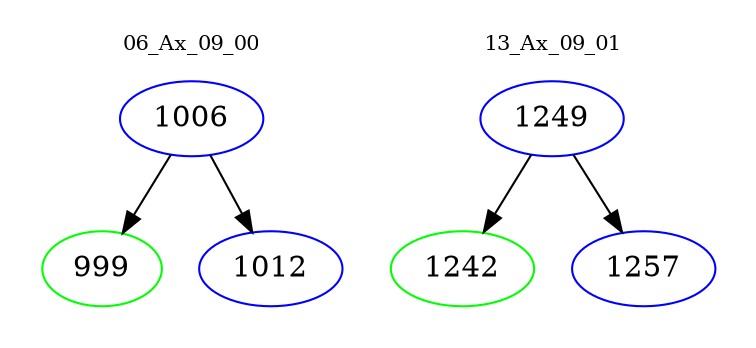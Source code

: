 digraph{
subgraph cluster_0 {
color = white
label = "06_Ax_09_00";
fontsize=10;
T0_1006 [label="1006", color="blue"]
T0_1006 -> T0_999 [color="black"]
T0_999 [label="999", color="green"]
T0_1006 -> T0_1012 [color="black"]
T0_1012 [label="1012", color="blue"]
}
subgraph cluster_1 {
color = white
label = "13_Ax_09_01";
fontsize=10;
T1_1249 [label="1249", color="blue"]
T1_1249 -> T1_1242 [color="black"]
T1_1242 [label="1242", color="green"]
T1_1249 -> T1_1257 [color="black"]
T1_1257 [label="1257", color="blue"]
}
}
